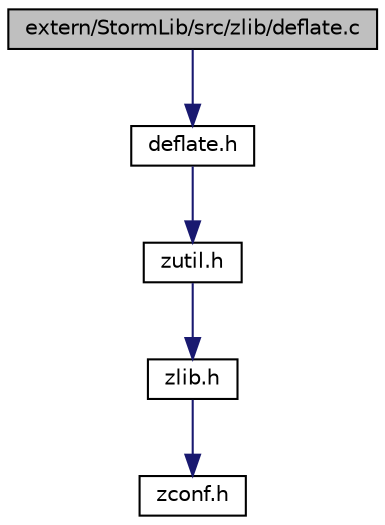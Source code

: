 digraph G
{
  edge [fontname="Helvetica",fontsize="10",labelfontname="Helvetica",labelfontsize="10"];
  node [fontname="Helvetica",fontsize="10",shape=record];
  Node1 [label="extern/StormLib/src/zlib/deflate.c",height=0.2,width=0.4,color="black", fillcolor="grey75", style="filled" fontcolor="black"];
  Node1 -> Node2 [color="midnightblue",fontsize="10",style="solid",fontname="Helvetica"];
  Node2 [label="deflate.h",height=0.2,width=0.4,color="black", fillcolor="white", style="filled",URL="$deflate_8h.html"];
  Node2 -> Node3 [color="midnightblue",fontsize="10",style="solid",fontname="Helvetica"];
  Node3 [label="zutil.h",height=0.2,width=0.4,color="black", fillcolor="white", style="filled",URL="$zutil_8h.html"];
  Node3 -> Node4 [color="midnightblue",fontsize="10",style="solid",fontname="Helvetica"];
  Node4 [label="zlib.h",height=0.2,width=0.4,color="black", fillcolor="white", style="filled",URL="$zlib_8h.html"];
  Node4 -> Node5 [color="midnightblue",fontsize="10",style="solid",fontname="Helvetica"];
  Node5 [label="zconf.h",height=0.2,width=0.4,color="black", fillcolor="white", style="filled",URL="$zconf_8h.html"];
}

